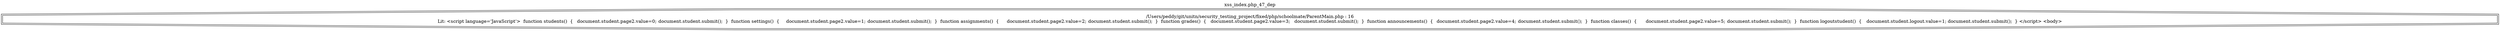digraph cfg {
  label="xss_index.php_47_dep";
  labelloc=t;
  n1 [shape=doubleoctagon, label="/Users/peddy/git/unitn/security_testing_project/fixed/php/schoolmate/ParentMain.php : 16\nLit: <script language='JavaScript'>  function students()  {	document.student.page2.value=0;	document.student.submit();  }  function settings()  {	document.student.page2.value=1;	document.student.submit();  }  function assignments()  {	document.student.page2.value=2;	document.student.submit();  }  function grades()  {   document.student.page2.value=3;   document.student.submit();  }  function announcements()  {	document.student.page2.value=4;	document.student.submit();  }  function classes()  {	document.student.page2.value=5;	document.student.submit();  }  function logoutstudent()  {	document.student.logout.value=1;	document.student.submit();  } </script> <body>\n"];
}
